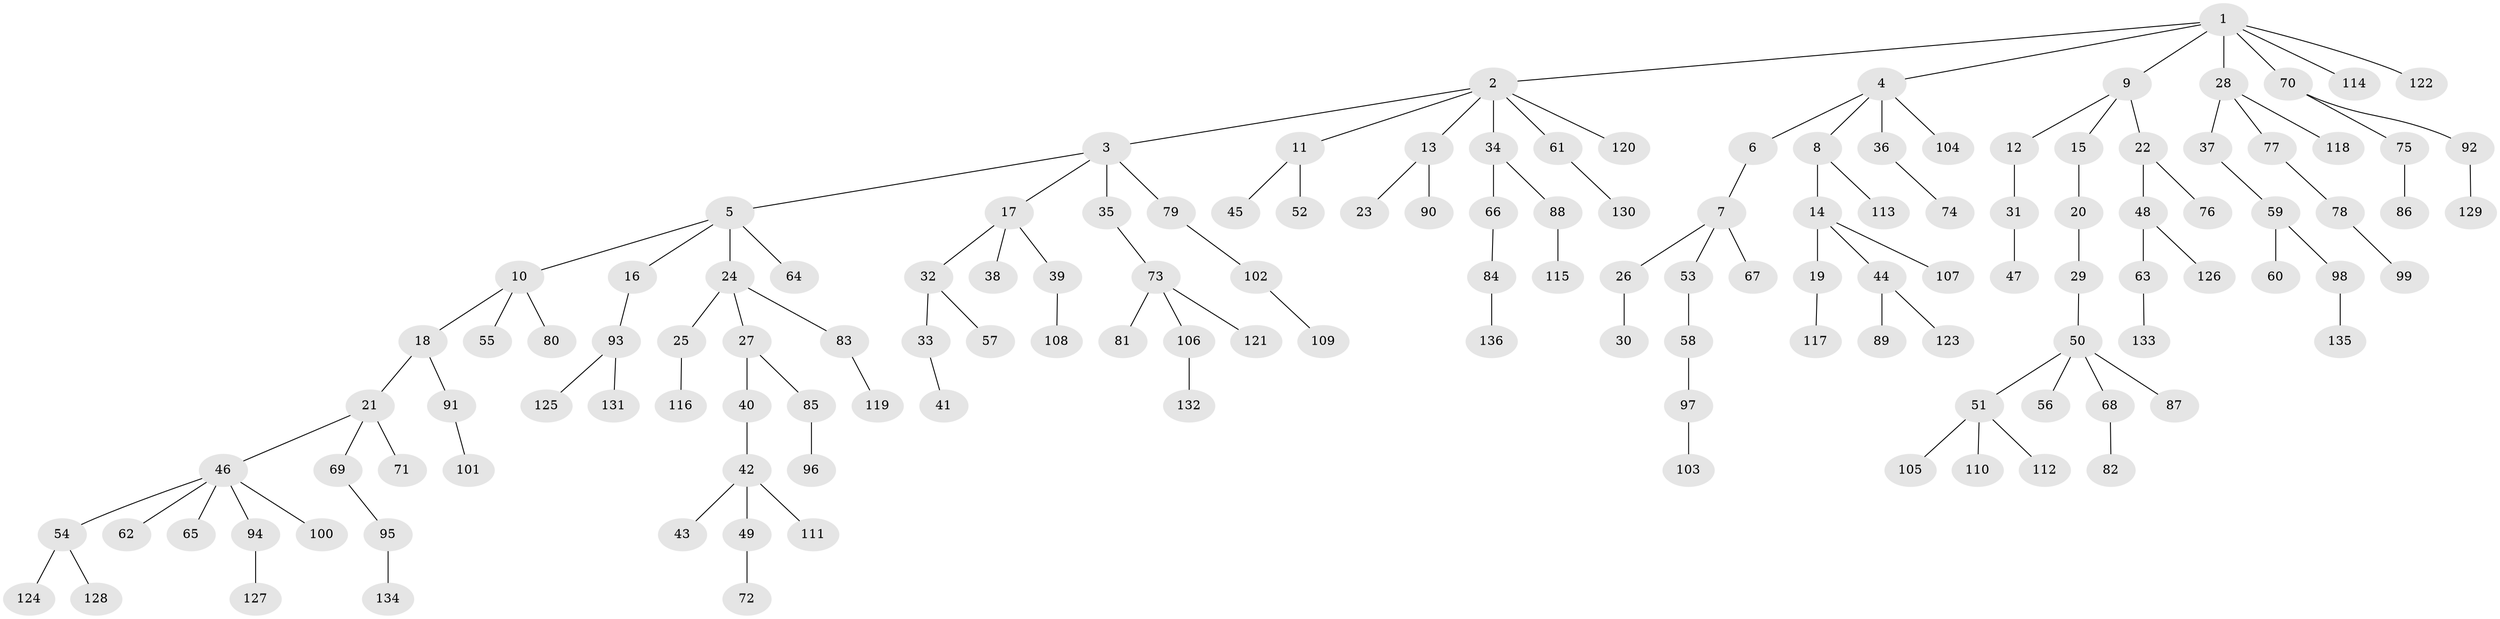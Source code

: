 // coarse degree distribution, {1: 0.775, 2: 0.175, 4: 0.025, 29: 0.025}
// Generated by graph-tools (version 1.1) at 2025/56/03/04/25 21:56:08]
// undirected, 136 vertices, 135 edges
graph export_dot {
graph [start="1"]
  node [color=gray90,style=filled];
  1;
  2;
  3;
  4;
  5;
  6;
  7;
  8;
  9;
  10;
  11;
  12;
  13;
  14;
  15;
  16;
  17;
  18;
  19;
  20;
  21;
  22;
  23;
  24;
  25;
  26;
  27;
  28;
  29;
  30;
  31;
  32;
  33;
  34;
  35;
  36;
  37;
  38;
  39;
  40;
  41;
  42;
  43;
  44;
  45;
  46;
  47;
  48;
  49;
  50;
  51;
  52;
  53;
  54;
  55;
  56;
  57;
  58;
  59;
  60;
  61;
  62;
  63;
  64;
  65;
  66;
  67;
  68;
  69;
  70;
  71;
  72;
  73;
  74;
  75;
  76;
  77;
  78;
  79;
  80;
  81;
  82;
  83;
  84;
  85;
  86;
  87;
  88;
  89;
  90;
  91;
  92;
  93;
  94;
  95;
  96;
  97;
  98;
  99;
  100;
  101;
  102;
  103;
  104;
  105;
  106;
  107;
  108;
  109;
  110;
  111;
  112;
  113;
  114;
  115;
  116;
  117;
  118;
  119;
  120;
  121;
  122;
  123;
  124;
  125;
  126;
  127;
  128;
  129;
  130;
  131;
  132;
  133;
  134;
  135;
  136;
  1 -- 2;
  1 -- 4;
  1 -- 9;
  1 -- 28;
  1 -- 70;
  1 -- 114;
  1 -- 122;
  2 -- 3;
  2 -- 11;
  2 -- 13;
  2 -- 34;
  2 -- 61;
  2 -- 120;
  3 -- 5;
  3 -- 17;
  3 -- 35;
  3 -- 79;
  4 -- 6;
  4 -- 8;
  4 -- 36;
  4 -- 104;
  5 -- 10;
  5 -- 16;
  5 -- 24;
  5 -- 64;
  6 -- 7;
  7 -- 26;
  7 -- 53;
  7 -- 67;
  8 -- 14;
  8 -- 113;
  9 -- 12;
  9 -- 15;
  9 -- 22;
  10 -- 18;
  10 -- 55;
  10 -- 80;
  11 -- 45;
  11 -- 52;
  12 -- 31;
  13 -- 23;
  13 -- 90;
  14 -- 19;
  14 -- 44;
  14 -- 107;
  15 -- 20;
  16 -- 93;
  17 -- 32;
  17 -- 38;
  17 -- 39;
  18 -- 21;
  18 -- 91;
  19 -- 117;
  20 -- 29;
  21 -- 46;
  21 -- 69;
  21 -- 71;
  22 -- 48;
  22 -- 76;
  24 -- 25;
  24 -- 27;
  24 -- 83;
  25 -- 116;
  26 -- 30;
  27 -- 40;
  27 -- 85;
  28 -- 37;
  28 -- 77;
  28 -- 118;
  29 -- 50;
  31 -- 47;
  32 -- 33;
  32 -- 57;
  33 -- 41;
  34 -- 66;
  34 -- 88;
  35 -- 73;
  36 -- 74;
  37 -- 59;
  39 -- 108;
  40 -- 42;
  42 -- 43;
  42 -- 49;
  42 -- 111;
  44 -- 89;
  44 -- 123;
  46 -- 54;
  46 -- 62;
  46 -- 65;
  46 -- 94;
  46 -- 100;
  48 -- 63;
  48 -- 126;
  49 -- 72;
  50 -- 51;
  50 -- 56;
  50 -- 68;
  50 -- 87;
  51 -- 105;
  51 -- 110;
  51 -- 112;
  53 -- 58;
  54 -- 124;
  54 -- 128;
  58 -- 97;
  59 -- 60;
  59 -- 98;
  61 -- 130;
  63 -- 133;
  66 -- 84;
  68 -- 82;
  69 -- 95;
  70 -- 75;
  70 -- 92;
  73 -- 81;
  73 -- 106;
  73 -- 121;
  75 -- 86;
  77 -- 78;
  78 -- 99;
  79 -- 102;
  83 -- 119;
  84 -- 136;
  85 -- 96;
  88 -- 115;
  91 -- 101;
  92 -- 129;
  93 -- 125;
  93 -- 131;
  94 -- 127;
  95 -- 134;
  97 -- 103;
  98 -- 135;
  102 -- 109;
  106 -- 132;
}
